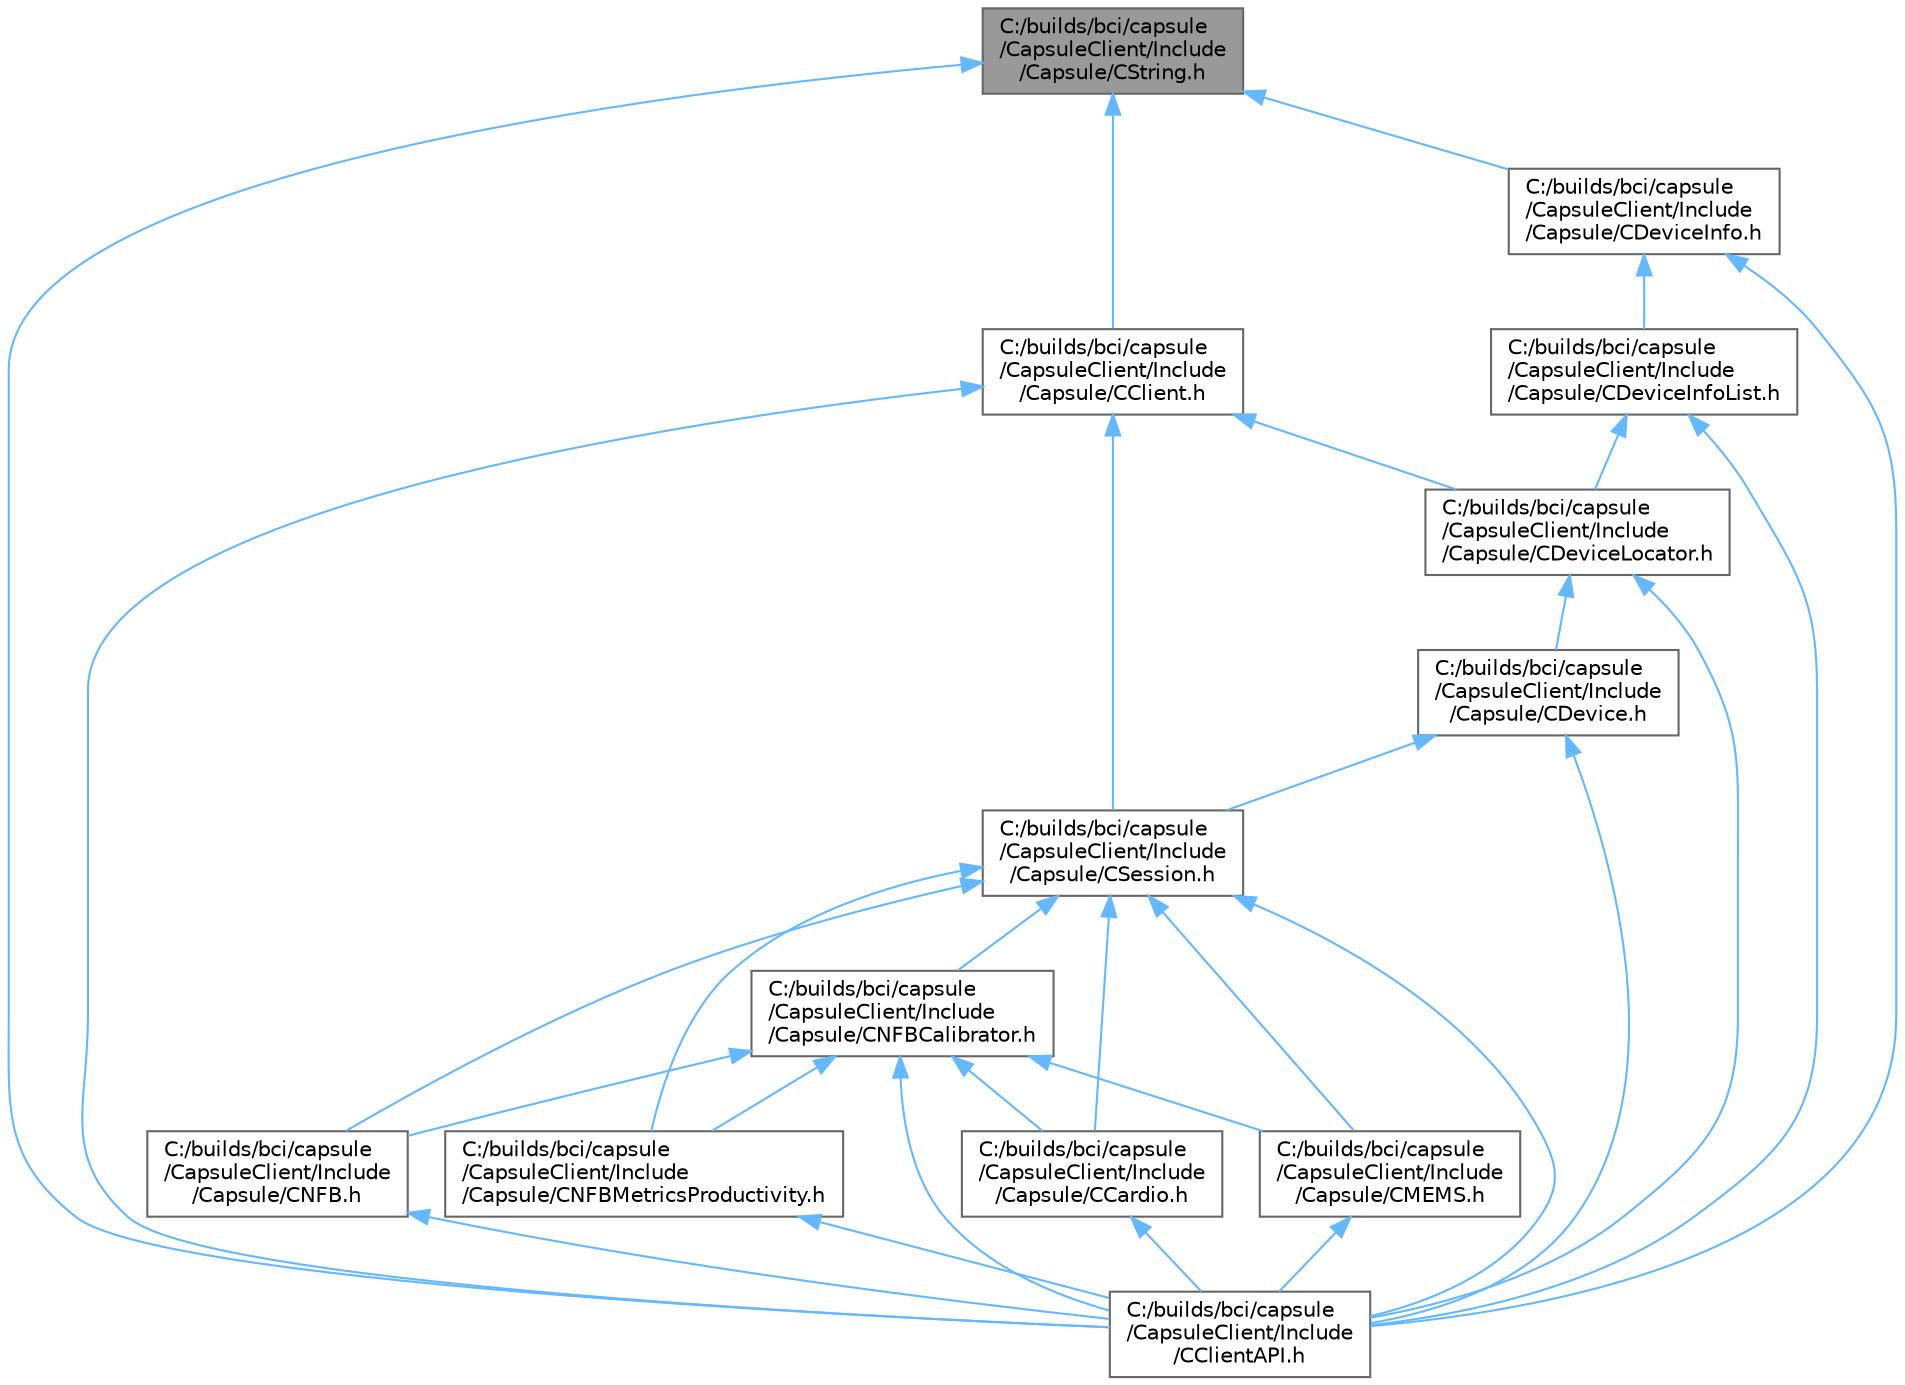 digraph "C:/builds/bci/capsule/CapsuleClient/Include/Capsule/CString.h"
{
 // LATEX_PDF_SIZE
  bgcolor="transparent";
  edge [fontname=Helvetica,fontsize=10,labelfontname=Helvetica,labelfontsize=10];
  node [fontname=Helvetica,fontsize=10,shape=box,height=0.2,width=0.4];
  Node1 [id="Node000001",label="C:/builds/bci/capsule\l/CapsuleClient/Include\l/Capsule/CString.h",height=0.2,width=0.4,color="gray40", fillcolor="grey60", style="filled", fontcolor="black",tooltip=" "];
  Node1 -> Node2 [id="edge1_Node000001_Node000002",dir="back",color="steelblue1",style="solid",tooltip=" "];
  Node2 [id="Node000002",label="C:/builds/bci/capsule\l/CapsuleClient/Include\l/CClientAPI.h",height=0.2,width=0.4,color="grey40", fillcolor="white", style="filled",URL="$_c_client_a_p_i_8h.html",tooltip=" "];
  Node1 -> Node3 [id="edge2_Node000001_Node000003",dir="back",color="steelblue1",style="solid",tooltip=" "];
  Node3 [id="Node000003",label="C:/builds/bci/capsule\l/CapsuleClient/Include\l/Capsule/CClient.h",height=0.2,width=0.4,color="grey40", fillcolor="white", style="filled",URL="$_c_client_8h.html",tooltip=" "];
  Node3 -> Node2 [id="edge3_Node000003_Node000002",dir="back",color="steelblue1",style="solid",tooltip=" "];
  Node3 -> Node4 [id="edge4_Node000003_Node000004",dir="back",color="steelblue1",style="solid",tooltip=" "];
  Node4 [id="Node000004",label="C:/builds/bci/capsule\l/CapsuleClient/Include\l/Capsule/CDeviceLocator.h",height=0.2,width=0.4,color="grey40", fillcolor="white", style="filled",URL="$_c_device_locator_8h.html",tooltip=" "];
  Node4 -> Node2 [id="edge5_Node000004_Node000002",dir="back",color="steelblue1",style="solid",tooltip=" "];
  Node4 -> Node5 [id="edge6_Node000004_Node000005",dir="back",color="steelblue1",style="solid",tooltip=" "];
  Node5 [id="Node000005",label="C:/builds/bci/capsule\l/CapsuleClient/Include\l/Capsule/CDevice.h",height=0.2,width=0.4,color="grey40", fillcolor="white", style="filled",URL="$_c_device_8h.html",tooltip=" "];
  Node5 -> Node2 [id="edge7_Node000005_Node000002",dir="back",color="steelblue1",style="solid",tooltip=" "];
  Node5 -> Node6 [id="edge8_Node000005_Node000006",dir="back",color="steelblue1",style="solid",tooltip=" "];
  Node6 [id="Node000006",label="C:/builds/bci/capsule\l/CapsuleClient/Include\l/Capsule/CSession.h",height=0.2,width=0.4,color="grey40", fillcolor="white", style="filled",URL="$_c_session_8h.html",tooltip=" "];
  Node6 -> Node2 [id="edge9_Node000006_Node000002",dir="back",color="steelblue1",style="solid",tooltip=" "];
  Node6 -> Node7 [id="edge10_Node000006_Node000007",dir="back",color="steelblue1",style="solid",tooltip=" "];
  Node7 [id="Node000007",label="C:/builds/bci/capsule\l/CapsuleClient/Include\l/Capsule/CCardio.h",height=0.2,width=0.4,color="grey40", fillcolor="white", style="filled",URL="$_c_cardio_8h.html",tooltip=" "];
  Node7 -> Node2 [id="edge11_Node000007_Node000002",dir="back",color="steelblue1",style="solid",tooltip=" "];
  Node6 -> Node8 [id="edge12_Node000006_Node000008",dir="back",color="steelblue1",style="solid",tooltip=" "];
  Node8 [id="Node000008",label="C:/builds/bci/capsule\l/CapsuleClient/Include\l/Capsule/CMEMS.h",height=0.2,width=0.4,color="grey40", fillcolor="white", style="filled",URL="$_c_m_e_m_s_8h.html",tooltip=" "];
  Node8 -> Node2 [id="edge13_Node000008_Node000002",dir="back",color="steelblue1",style="solid",tooltip=" "];
  Node6 -> Node9 [id="edge14_Node000006_Node000009",dir="back",color="steelblue1",style="solid",tooltip=" "];
  Node9 [id="Node000009",label="C:/builds/bci/capsule\l/CapsuleClient/Include\l/Capsule/CNFB.h",height=0.2,width=0.4,color="grey40", fillcolor="white", style="filled",URL="$_c_n_f_b_8h.html",tooltip=" "];
  Node9 -> Node2 [id="edge15_Node000009_Node000002",dir="back",color="steelblue1",style="solid",tooltip=" "];
  Node6 -> Node10 [id="edge16_Node000006_Node000010",dir="back",color="steelblue1",style="solid",tooltip=" "];
  Node10 [id="Node000010",label="C:/builds/bci/capsule\l/CapsuleClient/Include\l/Capsule/CNFBCalibrator.h",height=0.2,width=0.4,color="grey40", fillcolor="white", style="filled",URL="$_c_n_f_b_calibrator_8h.html",tooltip=" "];
  Node10 -> Node2 [id="edge17_Node000010_Node000002",dir="back",color="steelblue1",style="solid",tooltip=" "];
  Node10 -> Node7 [id="edge18_Node000010_Node000007",dir="back",color="steelblue1",style="solid",tooltip=" "];
  Node10 -> Node8 [id="edge19_Node000010_Node000008",dir="back",color="steelblue1",style="solid",tooltip=" "];
  Node10 -> Node9 [id="edge20_Node000010_Node000009",dir="back",color="steelblue1",style="solid",tooltip=" "];
  Node10 -> Node11 [id="edge21_Node000010_Node000011",dir="back",color="steelblue1",style="solid",tooltip=" "];
  Node11 [id="Node000011",label="C:/builds/bci/capsule\l/CapsuleClient/Include\l/Capsule/CNFBMetricsProductivity.h",height=0.2,width=0.4,color="grey40", fillcolor="white", style="filled",URL="$_c_n_f_b_metrics_productivity_8h.html",tooltip=" "];
  Node11 -> Node2 [id="edge22_Node000011_Node000002",dir="back",color="steelblue1",style="solid",tooltip=" "];
  Node6 -> Node11 [id="edge23_Node000006_Node000011",dir="back",color="steelblue1",style="solid",tooltip=" "];
  Node3 -> Node6 [id="edge24_Node000003_Node000006",dir="back",color="steelblue1",style="solid",tooltip=" "];
  Node1 -> Node12 [id="edge25_Node000001_Node000012",dir="back",color="steelblue1",style="solid",tooltip=" "];
  Node12 [id="Node000012",label="C:/builds/bci/capsule\l/CapsuleClient/Include\l/Capsule/CDeviceInfo.h",height=0.2,width=0.4,color="grey40", fillcolor="white", style="filled",URL="$_c_device_info_8h.html",tooltip=" "];
  Node12 -> Node2 [id="edge26_Node000012_Node000002",dir="back",color="steelblue1",style="solid",tooltip=" "];
  Node12 -> Node13 [id="edge27_Node000012_Node000013",dir="back",color="steelblue1",style="solid",tooltip=" "];
  Node13 [id="Node000013",label="C:/builds/bci/capsule\l/CapsuleClient/Include\l/Capsule/CDeviceInfoList.h",height=0.2,width=0.4,color="grey40", fillcolor="white", style="filled",URL="$_c_device_info_list_8h.html",tooltip=" "];
  Node13 -> Node2 [id="edge28_Node000013_Node000002",dir="back",color="steelblue1",style="solid",tooltip=" "];
  Node13 -> Node4 [id="edge29_Node000013_Node000004",dir="back",color="steelblue1",style="solid",tooltip=" "];
}
